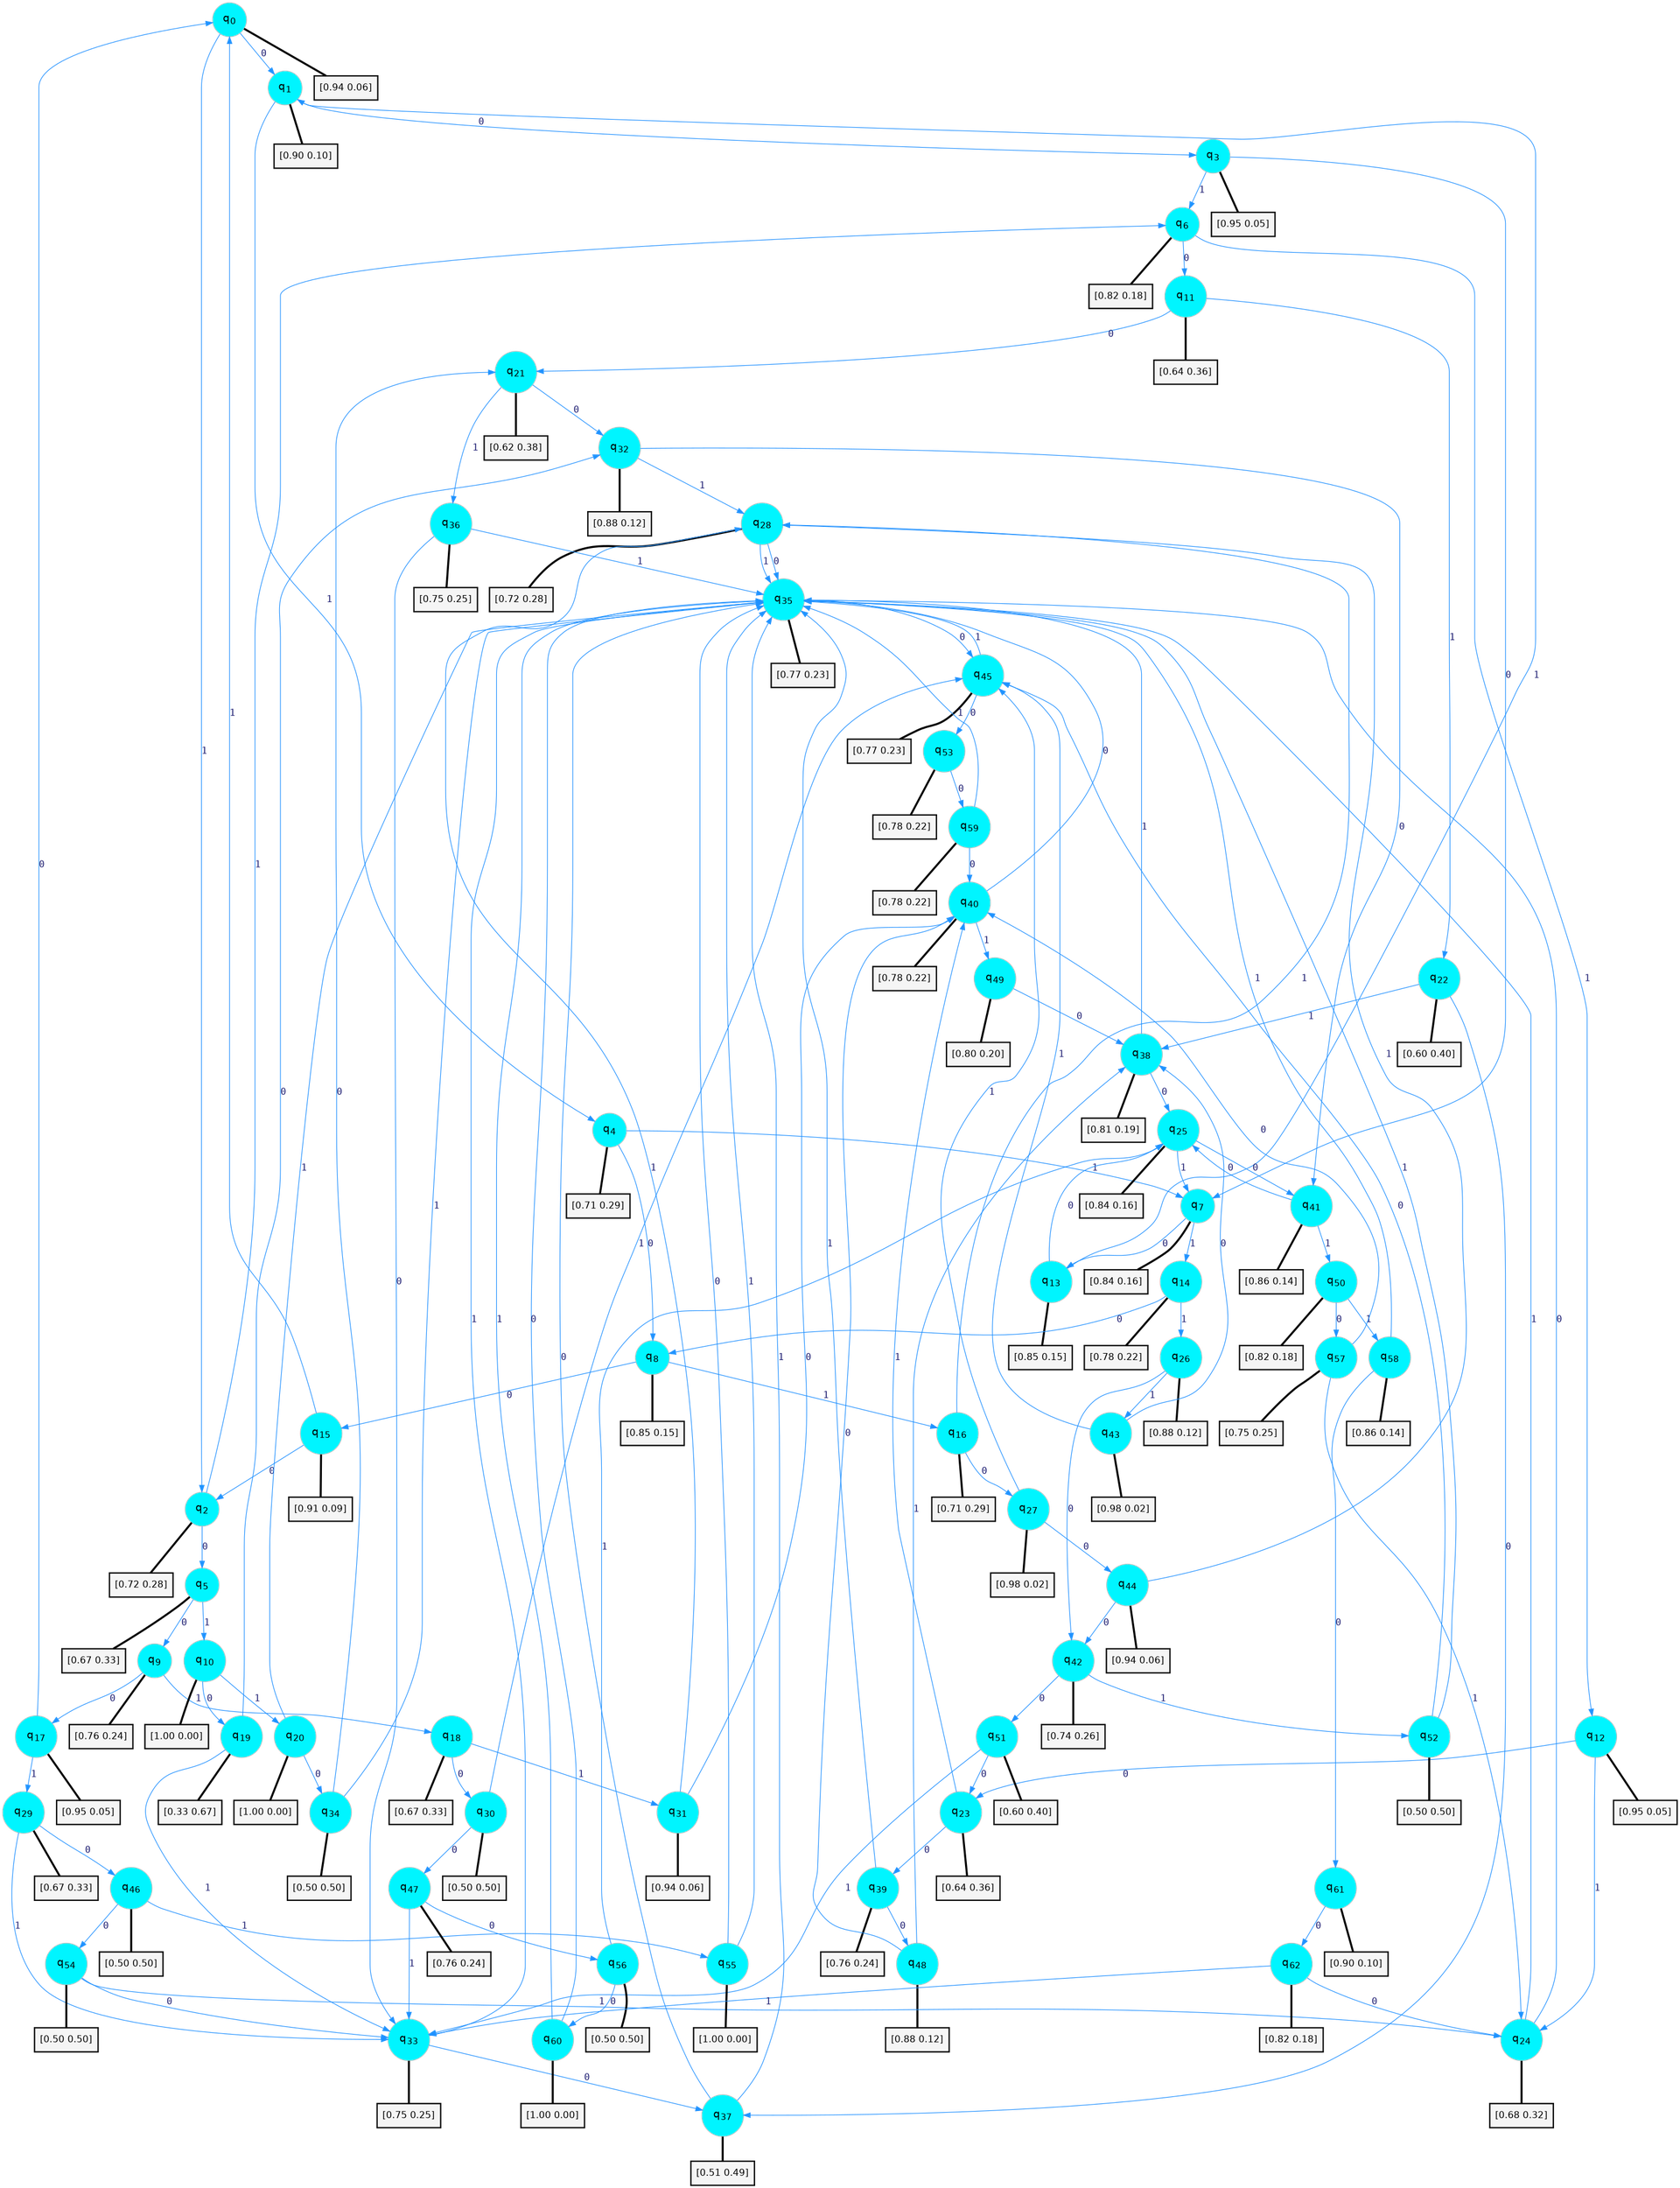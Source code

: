 digraph G {
graph [
bgcolor=transparent, dpi=300, rankdir=TD, size="40,25"];
node [
color=gray, fillcolor=turquoise1, fontcolor=black, fontname=Helvetica, fontsize=16, fontweight=bold, shape=circle, style=filled];
edge [
arrowsize=1, color=dodgerblue1, fontcolor=midnightblue, fontname=courier, fontweight=bold, penwidth=1, style=solid, weight=20];
0[label=<q<SUB>0</SUB>>];
1[label=<q<SUB>1</SUB>>];
2[label=<q<SUB>2</SUB>>];
3[label=<q<SUB>3</SUB>>];
4[label=<q<SUB>4</SUB>>];
5[label=<q<SUB>5</SUB>>];
6[label=<q<SUB>6</SUB>>];
7[label=<q<SUB>7</SUB>>];
8[label=<q<SUB>8</SUB>>];
9[label=<q<SUB>9</SUB>>];
10[label=<q<SUB>10</SUB>>];
11[label=<q<SUB>11</SUB>>];
12[label=<q<SUB>12</SUB>>];
13[label=<q<SUB>13</SUB>>];
14[label=<q<SUB>14</SUB>>];
15[label=<q<SUB>15</SUB>>];
16[label=<q<SUB>16</SUB>>];
17[label=<q<SUB>17</SUB>>];
18[label=<q<SUB>18</SUB>>];
19[label=<q<SUB>19</SUB>>];
20[label=<q<SUB>20</SUB>>];
21[label=<q<SUB>21</SUB>>];
22[label=<q<SUB>22</SUB>>];
23[label=<q<SUB>23</SUB>>];
24[label=<q<SUB>24</SUB>>];
25[label=<q<SUB>25</SUB>>];
26[label=<q<SUB>26</SUB>>];
27[label=<q<SUB>27</SUB>>];
28[label=<q<SUB>28</SUB>>];
29[label=<q<SUB>29</SUB>>];
30[label=<q<SUB>30</SUB>>];
31[label=<q<SUB>31</SUB>>];
32[label=<q<SUB>32</SUB>>];
33[label=<q<SUB>33</SUB>>];
34[label=<q<SUB>34</SUB>>];
35[label=<q<SUB>35</SUB>>];
36[label=<q<SUB>36</SUB>>];
37[label=<q<SUB>37</SUB>>];
38[label=<q<SUB>38</SUB>>];
39[label=<q<SUB>39</SUB>>];
40[label=<q<SUB>40</SUB>>];
41[label=<q<SUB>41</SUB>>];
42[label=<q<SUB>42</SUB>>];
43[label=<q<SUB>43</SUB>>];
44[label=<q<SUB>44</SUB>>];
45[label=<q<SUB>45</SUB>>];
46[label=<q<SUB>46</SUB>>];
47[label=<q<SUB>47</SUB>>];
48[label=<q<SUB>48</SUB>>];
49[label=<q<SUB>49</SUB>>];
50[label=<q<SUB>50</SUB>>];
51[label=<q<SUB>51</SUB>>];
52[label=<q<SUB>52</SUB>>];
53[label=<q<SUB>53</SUB>>];
54[label=<q<SUB>54</SUB>>];
55[label=<q<SUB>55</SUB>>];
56[label=<q<SUB>56</SUB>>];
57[label=<q<SUB>57</SUB>>];
58[label=<q<SUB>58</SUB>>];
59[label=<q<SUB>59</SUB>>];
60[label=<q<SUB>60</SUB>>];
61[label=<q<SUB>61</SUB>>];
62[label=<q<SUB>62</SUB>>];
63[label="[0.94 0.06]", shape=box,fontcolor=black, fontname=Helvetica, fontsize=14, penwidth=2, fillcolor=whitesmoke,color=black];
64[label="[0.90 0.10]", shape=box,fontcolor=black, fontname=Helvetica, fontsize=14, penwidth=2, fillcolor=whitesmoke,color=black];
65[label="[0.72 0.28]", shape=box,fontcolor=black, fontname=Helvetica, fontsize=14, penwidth=2, fillcolor=whitesmoke,color=black];
66[label="[0.95 0.05]", shape=box,fontcolor=black, fontname=Helvetica, fontsize=14, penwidth=2, fillcolor=whitesmoke,color=black];
67[label="[0.71 0.29]", shape=box,fontcolor=black, fontname=Helvetica, fontsize=14, penwidth=2, fillcolor=whitesmoke,color=black];
68[label="[0.67 0.33]", shape=box,fontcolor=black, fontname=Helvetica, fontsize=14, penwidth=2, fillcolor=whitesmoke,color=black];
69[label="[0.82 0.18]", shape=box,fontcolor=black, fontname=Helvetica, fontsize=14, penwidth=2, fillcolor=whitesmoke,color=black];
70[label="[0.84 0.16]", shape=box,fontcolor=black, fontname=Helvetica, fontsize=14, penwidth=2, fillcolor=whitesmoke,color=black];
71[label="[0.85 0.15]", shape=box,fontcolor=black, fontname=Helvetica, fontsize=14, penwidth=2, fillcolor=whitesmoke,color=black];
72[label="[0.76 0.24]", shape=box,fontcolor=black, fontname=Helvetica, fontsize=14, penwidth=2, fillcolor=whitesmoke,color=black];
73[label="[1.00 0.00]", shape=box,fontcolor=black, fontname=Helvetica, fontsize=14, penwidth=2, fillcolor=whitesmoke,color=black];
74[label="[0.64 0.36]", shape=box,fontcolor=black, fontname=Helvetica, fontsize=14, penwidth=2, fillcolor=whitesmoke,color=black];
75[label="[0.95 0.05]", shape=box,fontcolor=black, fontname=Helvetica, fontsize=14, penwidth=2, fillcolor=whitesmoke,color=black];
76[label="[0.85 0.15]", shape=box,fontcolor=black, fontname=Helvetica, fontsize=14, penwidth=2, fillcolor=whitesmoke,color=black];
77[label="[0.78 0.22]", shape=box,fontcolor=black, fontname=Helvetica, fontsize=14, penwidth=2, fillcolor=whitesmoke,color=black];
78[label="[0.91 0.09]", shape=box,fontcolor=black, fontname=Helvetica, fontsize=14, penwidth=2, fillcolor=whitesmoke,color=black];
79[label="[0.71 0.29]", shape=box,fontcolor=black, fontname=Helvetica, fontsize=14, penwidth=2, fillcolor=whitesmoke,color=black];
80[label="[0.95 0.05]", shape=box,fontcolor=black, fontname=Helvetica, fontsize=14, penwidth=2, fillcolor=whitesmoke,color=black];
81[label="[0.67 0.33]", shape=box,fontcolor=black, fontname=Helvetica, fontsize=14, penwidth=2, fillcolor=whitesmoke,color=black];
82[label="[0.33 0.67]", shape=box,fontcolor=black, fontname=Helvetica, fontsize=14, penwidth=2, fillcolor=whitesmoke,color=black];
83[label="[1.00 0.00]", shape=box,fontcolor=black, fontname=Helvetica, fontsize=14, penwidth=2, fillcolor=whitesmoke,color=black];
84[label="[0.62 0.38]", shape=box,fontcolor=black, fontname=Helvetica, fontsize=14, penwidth=2, fillcolor=whitesmoke,color=black];
85[label="[0.60 0.40]", shape=box,fontcolor=black, fontname=Helvetica, fontsize=14, penwidth=2, fillcolor=whitesmoke,color=black];
86[label="[0.64 0.36]", shape=box,fontcolor=black, fontname=Helvetica, fontsize=14, penwidth=2, fillcolor=whitesmoke,color=black];
87[label="[0.68 0.32]", shape=box,fontcolor=black, fontname=Helvetica, fontsize=14, penwidth=2, fillcolor=whitesmoke,color=black];
88[label="[0.84 0.16]", shape=box,fontcolor=black, fontname=Helvetica, fontsize=14, penwidth=2, fillcolor=whitesmoke,color=black];
89[label="[0.88 0.12]", shape=box,fontcolor=black, fontname=Helvetica, fontsize=14, penwidth=2, fillcolor=whitesmoke,color=black];
90[label="[0.98 0.02]", shape=box,fontcolor=black, fontname=Helvetica, fontsize=14, penwidth=2, fillcolor=whitesmoke,color=black];
91[label="[0.72 0.28]", shape=box,fontcolor=black, fontname=Helvetica, fontsize=14, penwidth=2, fillcolor=whitesmoke,color=black];
92[label="[0.67 0.33]", shape=box,fontcolor=black, fontname=Helvetica, fontsize=14, penwidth=2, fillcolor=whitesmoke,color=black];
93[label="[0.50 0.50]", shape=box,fontcolor=black, fontname=Helvetica, fontsize=14, penwidth=2, fillcolor=whitesmoke,color=black];
94[label="[0.94 0.06]", shape=box,fontcolor=black, fontname=Helvetica, fontsize=14, penwidth=2, fillcolor=whitesmoke,color=black];
95[label="[0.88 0.12]", shape=box,fontcolor=black, fontname=Helvetica, fontsize=14, penwidth=2, fillcolor=whitesmoke,color=black];
96[label="[0.75 0.25]", shape=box,fontcolor=black, fontname=Helvetica, fontsize=14, penwidth=2, fillcolor=whitesmoke,color=black];
97[label="[0.50 0.50]", shape=box,fontcolor=black, fontname=Helvetica, fontsize=14, penwidth=2, fillcolor=whitesmoke,color=black];
98[label="[0.77 0.23]", shape=box,fontcolor=black, fontname=Helvetica, fontsize=14, penwidth=2, fillcolor=whitesmoke,color=black];
99[label="[0.75 0.25]", shape=box,fontcolor=black, fontname=Helvetica, fontsize=14, penwidth=2, fillcolor=whitesmoke,color=black];
100[label="[0.51 0.49]", shape=box,fontcolor=black, fontname=Helvetica, fontsize=14, penwidth=2, fillcolor=whitesmoke,color=black];
101[label="[0.81 0.19]", shape=box,fontcolor=black, fontname=Helvetica, fontsize=14, penwidth=2, fillcolor=whitesmoke,color=black];
102[label="[0.76 0.24]", shape=box,fontcolor=black, fontname=Helvetica, fontsize=14, penwidth=2, fillcolor=whitesmoke,color=black];
103[label="[0.78 0.22]", shape=box,fontcolor=black, fontname=Helvetica, fontsize=14, penwidth=2, fillcolor=whitesmoke,color=black];
104[label="[0.86 0.14]", shape=box,fontcolor=black, fontname=Helvetica, fontsize=14, penwidth=2, fillcolor=whitesmoke,color=black];
105[label="[0.74 0.26]", shape=box,fontcolor=black, fontname=Helvetica, fontsize=14, penwidth=2, fillcolor=whitesmoke,color=black];
106[label="[0.98 0.02]", shape=box,fontcolor=black, fontname=Helvetica, fontsize=14, penwidth=2, fillcolor=whitesmoke,color=black];
107[label="[0.94 0.06]", shape=box,fontcolor=black, fontname=Helvetica, fontsize=14, penwidth=2, fillcolor=whitesmoke,color=black];
108[label="[0.77 0.23]", shape=box,fontcolor=black, fontname=Helvetica, fontsize=14, penwidth=2, fillcolor=whitesmoke,color=black];
109[label="[0.50 0.50]", shape=box,fontcolor=black, fontname=Helvetica, fontsize=14, penwidth=2, fillcolor=whitesmoke,color=black];
110[label="[0.76 0.24]", shape=box,fontcolor=black, fontname=Helvetica, fontsize=14, penwidth=2, fillcolor=whitesmoke,color=black];
111[label="[0.88 0.12]", shape=box,fontcolor=black, fontname=Helvetica, fontsize=14, penwidth=2, fillcolor=whitesmoke,color=black];
112[label="[0.80 0.20]", shape=box,fontcolor=black, fontname=Helvetica, fontsize=14, penwidth=2, fillcolor=whitesmoke,color=black];
113[label="[0.82 0.18]", shape=box,fontcolor=black, fontname=Helvetica, fontsize=14, penwidth=2, fillcolor=whitesmoke,color=black];
114[label="[0.60 0.40]", shape=box,fontcolor=black, fontname=Helvetica, fontsize=14, penwidth=2, fillcolor=whitesmoke,color=black];
115[label="[0.50 0.50]", shape=box,fontcolor=black, fontname=Helvetica, fontsize=14, penwidth=2, fillcolor=whitesmoke,color=black];
116[label="[0.78 0.22]", shape=box,fontcolor=black, fontname=Helvetica, fontsize=14, penwidth=2, fillcolor=whitesmoke,color=black];
117[label="[0.50 0.50]", shape=box,fontcolor=black, fontname=Helvetica, fontsize=14, penwidth=2, fillcolor=whitesmoke,color=black];
118[label="[1.00 0.00]", shape=box,fontcolor=black, fontname=Helvetica, fontsize=14, penwidth=2, fillcolor=whitesmoke,color=black];
119[label="[0.50 0.50]", shape=box,fontcolor=black, fontname=Helvetica, fontsize=14, penwidth=2, fillcolor=whitesmoke,color=black];
120[label="[0.75 0.25]", shape=box,fontcolor=black, fontname=Helvetica, fontsize=14, penwidth=2, fillcolor=whitesmoke,color=black];
121[label="[0.86 0.14]", shape=box,fontcolor=black, fontname=Helvetica, fontsize=14, penwidth=2, fillcolor=whitesmoke,color=black];
122[label="[0.78 0.22]", shape=box,fontcolor=black, fontname=Helvetica, fontsize=14, penwidth=2, fillcolor=whitesmoke,color=black];
123[label="[1.00 0.00]", shape=box,fontcolor=black, fontname=Helvetica, fontsize=14, penwidth=2, fillcolor=whitesmoke,color=black];
124[label="[0.90 0.10]", shape=box,fontcolor=black, fontname=Helvetica, fontsize=14, penwidth=2, fillcolor=whitesmoke,color=black];
125[label="[0.82 0.18]", shape=box,fontcolor=black, fontname=Helvetica, fontsize=14, penwidth=2, fillcolor=whitesmoke,color=black];
0->1 [label=0];
0->2 [label=1];
0->63 [arrowhead=none, penwidth=3,color=black];
1->3 [label=0];
1->4 [label=1];
1->64 [arrowhead=none, penwidth=3,color=black];
2->5 [label=0];
2->6 [label=1];
2->65 [arrowhead=none, penwidth=3,color=black];
3->7 [label=0];
3->6 [label=1];
3->66 [arrowhead=none, penwidth=3,color=black];
4->8 [label=0];
4->7 [label=1];
4->67 [arrowhead=none, penwidth=3,color=black];
5->9 [label=0];
5->10 [label=1];
5->68 [arrowhead=none, penwidth=3,color=black];
6->11 [label=0];
6->12 [label=1];
6->69 [arrowhead=none, penwidth=3,color=black];
7->13 [label=0];
7->14 [label=1];
7->70 [arrowhead=none, penwidth=3,color=black];
8->15 [label=0];
8->16 [label=1];
8->71 [arrowhead=none, penwidth=3,color=black];
9->17 [label=0];
9->18 [label=1];
9->72 [arrowhead=none, penwidth=3,color=black];
10->19 [label=0];
10->20 [label=1];
10->73 [arrowhead=none, penwidth=3,color=black];
11->21 [label=0];
11->22 [label=1];
11->74 [arrowhead=none, penwidth=3,color=black];
12->23 [label=0];
12->24 [label=1];
12->75 [arrowhead=none, penwidth=3,color=black];
13->25 [label=0];
13->1 [label=1];
13->76 [arrowhead=none, penwidth=3,color=black];
14->8 [label=0];
14->26 [label=1];
14->77 [arrowhead=none, penwidth=3,color=black];
15->2 [label=0];
15->0 [label=1];
15->78 [arrowhead=none, penwidth=3,color=black];
16->27 [label=0];
16->28 [label=1];
16->79 [arrowhead=none, penwidth=3,color=black];
17->0 [label=0];
17->29 [label=1];
17->80 [arrowhead=none, penwidth=3,color=black];
18->30 [label=0];
18->31 [label=1];
18->81 [arrowhead=none, penwidth=3,color=black];
19->32 [label=0];
19->33 [label=1];
19->82 [arrowhead=none, penwidth=3,color=black];
20->34 [label=0];
20->35 [label=1];
20->83 [arrowhead=none, penwidth=3,color=black];
21->32 [label=0];
21->36 [label=1];
21->84 [arrowhead=none, penwidth=3,color=black];
22->37 [label=0];
22->38 [label=1];
22->85 [arrowhead=none, penwidth=3,color=black];
23->39 [label=0];
23->40 [label=1];
23->86 [arrowhead=none, penwidth=3,color=black];
24->35 [label=0];
24->35 [label=1];
24->87 [arrowhead=none, penwidth=3,color=black];
25->41 [label=0];
25->7 [label=1];
25->88 [arrowhead=none, penwidth=3,color=black];
26->42 [label=0];
26->43 [label=1];
26->89 [arrowhead=none, penwidth=3,color=black];
27->44 [label=0];
27->45 [label=1];
27->90 [arrowhead=none, penwidth=3,color=black];
28->35 [label=0];
28->35 [label=1];
28->91 [arrowhead=none, penwidth=3,color=black];
29->46 [label=0];
29->33 [label=1];
29->92 [arrowhead=none, penwidth=3,color=black];
30->47 [label=0];
30->45 [label=1];
30->93 [arrowhead=none, penwidth=3,color=black];
31->40 [label=0];
31->28 [label=1];
31->94 [arrowhead=none, penwidth=3,color=black];
32->41 [label=0];
32->28 [label=1];
32->95 [arrowhead=none, penwidth=3,color=black];
33->37 [label=0];
33->35 [label=1];
33->96 [arrowhead=none, penwidth=3,color=black];
34->21 [label=0];
34->35 [label=1];
34->97 [arrowhead=none, penwidth=3,color=black];
35->45 [label=0];
35->98 [arrowhead=none, penwidth=3,color=black];
36->33 [label=0];
36->35 [label=1];
36->99 [arrowhead=none, penwidth=3,color=black];
37->35 [label=0];
37->35 [label=1];
37->100 [arrowhead=none, penwidth=3,color=black];
38->25 [label=0];
38->35 [label=1];
38->101 [arrowhead=none, penwidth=3,color=black];
39->48 [label=0];
39->35 [label=1];
39->102 [arrowhead=none, penwidth=3,color=black];
40->35 [label=0];
40->49 [label=1];
40->103 [arrowhead=none, penwidth=3,color=black];
41->25 [label=0];
41->50 [label=1];
41->104 [arrowhead=none, penwidth=3,color=black];
42->51 [label=0];
42->52 [label=1];
42->105 [arrowhead=none, penwidth=3,color=black];
43->38 [label=0];
43->45 [label=1];
43->106 [arrowhead=none, penwidth=3,color=black];
44->42 [label=0];
44->28 [label=1];
44->107 [arrowhead=none, penwidth=3,color=black];
45->53 [label=0];
45->35 [label=1];
45->108 [arrowhead=none, penwidth=3,color=black];
46->54 [label=0];
46->55 [label=1];
46->109 [arrowhead=none, penwidth=3,color=black];
47->56 [label=0];
47->33 [label=1];
47->110 [arrowhead=none, penwidth=3,color=black];
48->40 [label=0];
48->38 [label=1];
48->111 [arrowhead=none, penwidth=3,color=black];
49->38 [label=0];
49->112 [arrowhead=none, penwidth=3,color=black];
50->57 [label=0];
50->58 [label=1];
50->113 [arrowhead=none, penwidth=3,color=black];
51->23 [label=0];
51->33 [label=1];
51->114 [arrowhead=none, penwidth=3,color=black];
52->45 [label=0];
52->35 [label=1];
52->115 [arrowhead=none, penwidth=3,color=black];
53->59 [label=0];
53->116 [arrowhead=none, penwidth=3,color=black];
54->33 [label=0];
54->24 [label=1];
54->117 [arrowhead=none, penwidth=3,color=black];
55->35 [label=0];
55->35 [label=1];
55->118 [arrowhead=none, penwidth=3,color=black];
56->60 [label=0];
56->25 [label=1];
56->119 [arrowhead=none, penwidth=3,color=black];
57->40 [label=0];
57->24 [label=1];
57->120 [arrowhead=none, penwidth=3,color=black];
58->61 [label=0];
58->35 [label=1];
58->121 [arrowhead=none, penwidth=3,color=black];
59->40 [label=0];
59->35 [label=1];
59->122 [arrowhead=none, penwidth=3,color=black];
60->35 [label=0];
60->35 [label=1];
60->123 [arrowhead=none, penwidth=3,color=black];
61->62 [label=0];
61->124 [arrowhead=none, penwidth=3,color=black];
62->24 [label=0];
62->33 [label=1];
62->125 [arrowhead=none, penwidth=3,color=black];
}
